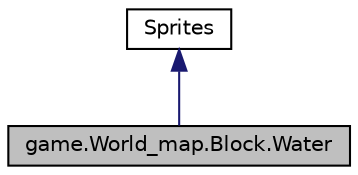 digraph "game.World_map.Block.Water"
{
 // LATEX_PDF_SIZE
  edge [fontname="Helvetica",fontsize="10",labelfontname="Helvetica",labelfontsize="10"];
  node [fontname="Helvetica",fontsize="10",shape=record];
  Node1 [label="game.World_map.Block.Water",height=0.2,width=0.4,color="black", fillcolor="grey75", style="filled", fontcolor="black",tooltip="Класс Water Пресдавляет собой шаблон для создания блока типа Water, с соответсвующими цветами."];
  Node2 -> Node1 [dir="back",color="midnightblue",fontsize="10",style="solid"];
  Node2 [label="Sprites",height=0.2,width=0.4,color="black", fillcolor="white", style="filled",URL="$a00108.html",tooltip="Класс Sprites хранит в себе параметры изображения. Он задаёт размер блоков, зданий,..."];
}
